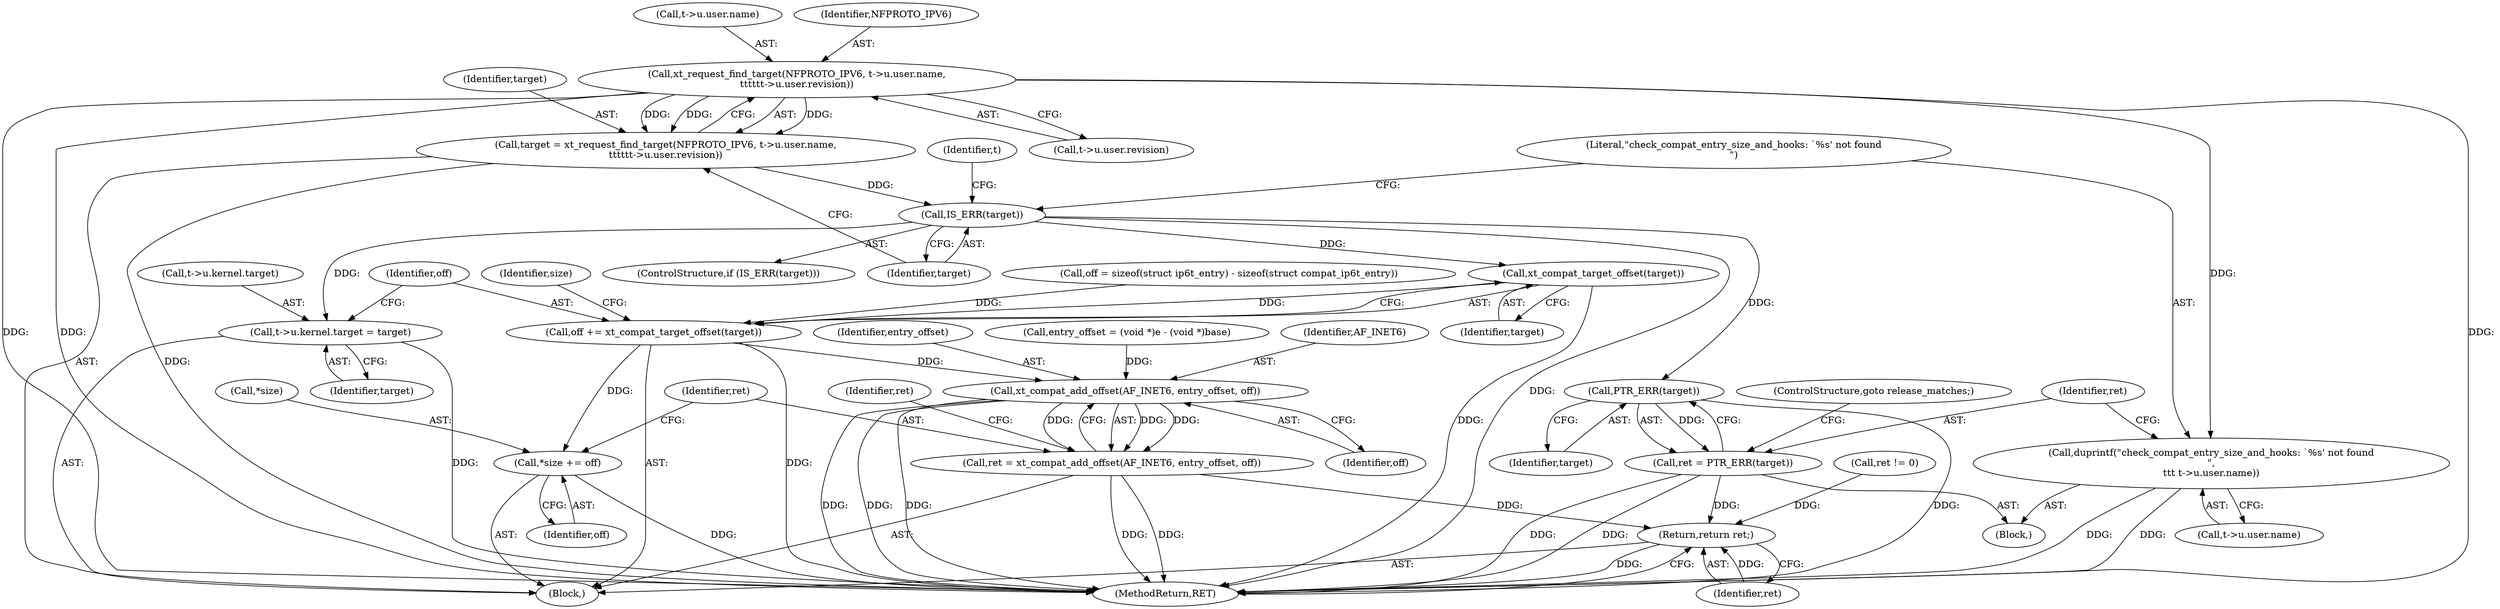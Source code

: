 digraph "0_linux_ce683e5f9d045e5d67d1312a42b359cb2ab2a13c_3@pointer" {
"1000219" [label="(Call,xt_request_find_target(NFPROTO_IPV6, t->u.user.name,\n\t\t\t\t\tt->u.user.revision))"];
"1000217" [label="(Call,target = xt_request_find_target(NFPROTO_IPV6, t->u.user.name,\n\t\t\t\t\tt->u.user.revision))"];
"1000236" [label="(Call,IS_ERR(target))"];
"1000250" [label="(Call,PTR_ERR(target))"];
"1000248" [label="(Call,ret = PTR_ERR(target))"];
"1000373" [label="(Return,return ret;)"];
"1000253" [label="(Call,t->u.kernel.target = target)"];
"1000264" [label="(Call,xt_compat_target_offset(target))"];
"1000262" [label="(Call,off += xt_compat_target_offset(target))"];
"1000266" [label="(Call,*size += off)"];
"1000272" [label="(Call,xt_compat_add_offset(AF_INET6, entry_offset, off))"];
"1000270" [label="(Call,ret = xt_compat_add_offset(AF_INET6, entry_offset, off))"];
"1000239" [label="(Call,duprintf(\"check_compat_entry_size_and_hooks: `%s' not found\n\",\n\t\t\t t->u.user.name))"];
"1000175" [label="(Call,off = sizeof(struct ip6t_entry) - sizeof(struct compat_ip6t_entry))"];
"1000249" [label="(Identifier,ret)"];
"1000228" [label="(Call,t->u.user.revision)"];
"1000272" [label="(Call,xt_compat_add_offset(AF_INET6, entry_offset, off))"];
"1000373" [label="(Return,return ret;)"];
"1000237" [label="(Identifier,target)"];
"1000268" [label="(Identifier,size)"];
"1000235" [label="(ControlStructure,if (IS_ERR(target)))"];
"1000273" [label="(Identifier,AF_INET6)"];
"1000265" [label="(Identifier,target)"];
"1000251" [label="(Identifier,target)"];
"1000375" [label="(MethodReturn,RET)"];
"1000261" [label="(Identifier,target)"];
"1000267" [label="(Call,*size)"];
"1000253" [label="(Call,t->u.kernel.target = target)"];
"1000266" [label="(Call,*size += off)"];
"1000374" [label="(Identifier,ret)"];
"1000270" [label="(Call,ret = xt_compat_add_offset(AF_INET6, entry_offset, off))"];
"1000257" [label="(Identifier,t)"];
"1000219" [label="(Call,xt_request_find_target(NFPROTO_IPV6, t->u.user.name,\n\t\t\t\t\tt->u.user.revision))"];
"1000239" [label="(Call,duprintf(\"check_compat_entry_size_and_hooks: `%s' not found\n\",\n\t\t\t t->u.user.name))"];
"1000254" [label="(Call,t->u.kernel.target)"];
"1000111" [label="(Block,)"];
"1000275" [label="(Identifier,off)"];
"1000240" [label="(Literal,\"check_compat_entry_size_and_hooks: `%s' not found\n\")"];
"1000252" [label="(ControlStructure,goto release_matches;)"];
"1000274" [label="(Identifier,entry_offset)"];
"1000221" [label="(Call,t->u.user.name)"];
"1000220" [label="(Identifier,NFPROTO_IPV6)"];
"1000271" [label="(Identifier,ret)"];
"1000207" [label="(Call,ret != 0)"];
"1000238" [label="(Block,)"];
"1000263" [label="(Identifier,off)"];
"1000241" [label="(Call,t->u.user.name)"];
"1000248" [label="(Call,ret = PTR_ERR(target))"];
"1000236" [label="(Call,IS_ERR(target))"];
"1000217" [label="(Call,target = xt_request_find_target(NFPROTO_IPV6, t->u.user.name,\n\t\t\t\t\tt->u.user.revision))"];
"1000269" [label="(Identifier,off)"];
"1000264" [label="(Call,xt_compat_target_offset(target))"];
"1000277" [label="(Identifier,ret)"];
"1000250" [label="(Call,PTR_ERR(target))"];
"1000218" [label="(Identifier,target)"];
"1000182" [label="(Call,entry_offset = (void *)e - (void *)base)"];
"1000262" [label="(Call,off += xt_compat_target_offset(target))"];
"1000219" -> "1000217"  [label="AST: "];
"1000219" -> "1000228"  [label="CFG: "];
"1000220" -> "1000219"  [label="AST: "];
"1000221" -> "1000219"  [label="AST: "];
"1000228" -> "1000219"  [label="AST: "];
"1000217" -> "1000219"  [label="CFG: "];
"1000219" -> "1000375"  [label="DDG: "];
"1000219" -> "1000375"  [label="DDG: "];
"1000219" -> "1000375"  [label="DDG: "];
"1000219" -> "1000217"  [label="DDG: "];
"1000219" -> "1000217"  [label="DDG: "];
"1000219" -> "1000217"  [label="DDG: "];
"1000219" -> "1000239"  [label="DDG: "];
"1000217" -> "1000111"  [label="AST: "];
"1000218" -> "1000217"  [label="AST: "];
"1000237" -> "1000217"  [label="CFG: "];
"1000217" -> "1000375"  [label="DDG: "];
"1000217" -> "1000236"  [label="DDG: "];
"1000236" -> "1000235"  [label="AST: "];
"1000236" -> "1000237"  [label="CFG: "];
"1000237" -> "1000236"  [label="AST: "];
"1000240" -> "1000236"  [label="CFG: "];
"1000257" -> "1000236"  [label="CFG: "];
"1000236" -> "1000375"  [label="DDG: "];
"1000236" -> "1000250"  [label="DDG: "];
"1000236" -> "1000253"  [label="DDG: "];
"1000236" -> "1000264"  [label="DDG: "];
"1000250" -> "1000248"  [label="AST: "];
"1000250" -> "1000251"  [label="CFG: "];
"1000251" -> "1000250"  [label="AST: "];
"1000248" -> "1000250"  [label="CFG: "];
"1000250" -> "1000375"  [label="DDG: "];
"1000250" -> "1000248"  [label="DDG: "];
"1000248" -> "1000238"  [label="AST: "];
"1000249" -> "1000248"  [label="AST: "];
"1000252" -> "1000248"  [label="CFG: "];
"1000248" -> "1000375"  [label="DDG: "];
"1000248" -> "1000375"  [label="DDG: "];
"1000248" -> "1000373"  [label="DDG: "];
"1000373" -> "1000111"  [label="AST: "];
"1000373" -> "1000374"  [label="CFG: "];
"1000374" -> "1000373"  [label="AST: "];
"1000375" -> "1000373"  [label="CFG: "];
"1000373" -> "1000375"  [label="DDG: "];
"1000374" -> "1000373"  [label="DDG: "];
"1000207" -> "1000373"  [label="DDG: "];
"1000270" -> "1000373"  [label="DDG: "];
"1000253" -> "1000111"  [label="AST: "];
"1000253" -> "1000261"  [label="CFG: "];
"1000254" -> "1000253"  [label="AST: "];
"1000261" -> "1000253"  [label="AST: "];
"1000263" -> "1000253"  [label="CFG: "];
"1000253" -> "1000375"  [label="DDG: "];
"1000264" -> "1000262"  [label="AST: "];
"1000264" -> "1000265"  [label="CFG: "];
"1000265" -> "1000264"  [label="AST: "];
"1000262" -> "1000264"  [label="CFG: "];
"1000264" -> "1000375"  [label="DDG: "];
"1000264" -> "1000262"  [label="DDG: "];
"1000262" -> "1000111"  [label="AST: "];
"1000263" -> "1000262"  [label="AST: "];
"1000268" -> "1000262"  [label="CFG: "];
"1000262" -> "1000375"  [label="DDG: "];
"1000175" -> "1000262"  [label="DDG: "];
"1000262" -> "1000266"  [label="DDG: "];
"1000262" -> "1000272"  [label="DDG: "];
"1000266" -> "1000111"  [label="AST: "];
"1000266" -> "1000269"  [label="CFG: "];
"1000267" -> "1000266"  [label="AST: "];
"1000269" -> "1000266"  [label="AST: "];
"1000271" -> "1000266"  [label="CFG: "];
"1000266" -> "1000375"  [label="DDG: "];
"1000272" -> "1000270"  [label="AST: "];
"1000272" -> "1000275"  [label="CFG: "];
"1000273" -> "1000272"  [label="AST: "];
"1000274" -> "1000272"  [label="AST: "];
"1000275" -> "1000272"  [label="AST: "];
"1000270" -> "1000272"  [label="CFG: "];
"1000272" -> "1000375"  [label="DDG: "];
"1000272" -> "1000375"  [label="DDG: "];
"1000272" -> "1000375"  [label="DDG: "];
"1000272" -> "1000270"  [label="DDG: "];
"1000272" -> "1000270"  [label="DDG: "];
"1000272" -> "1000270"  [label="DDG: "];
"1000182" -> "1000272"  [label="DDG: "];
"1000270" -> "1000111"  [label="AST: "];
"1000271" -> "1000270"  [label="AST: "];
"1000277" -> "1000270"  [label="CFG: "];
"1000270" -> "1000375"  [label="DDG: "];
"1000270" -> "1000375"  [label="DDG: "];
"1000239" -> "1000238"  [label="AST: "];
"1000239" -> "1000241"  [label="CFG: "];
"1000240" -> "1000239"  [label="AST: "];
"1000241" -> "1000239"  [label="AST: "];
"1000249" -> "1000239"  [label="CFG: "];
"1000239" -> "1000375"  [label="DDG: "];
"1000239" -> "1000375"  [label="DDG: "];
}
